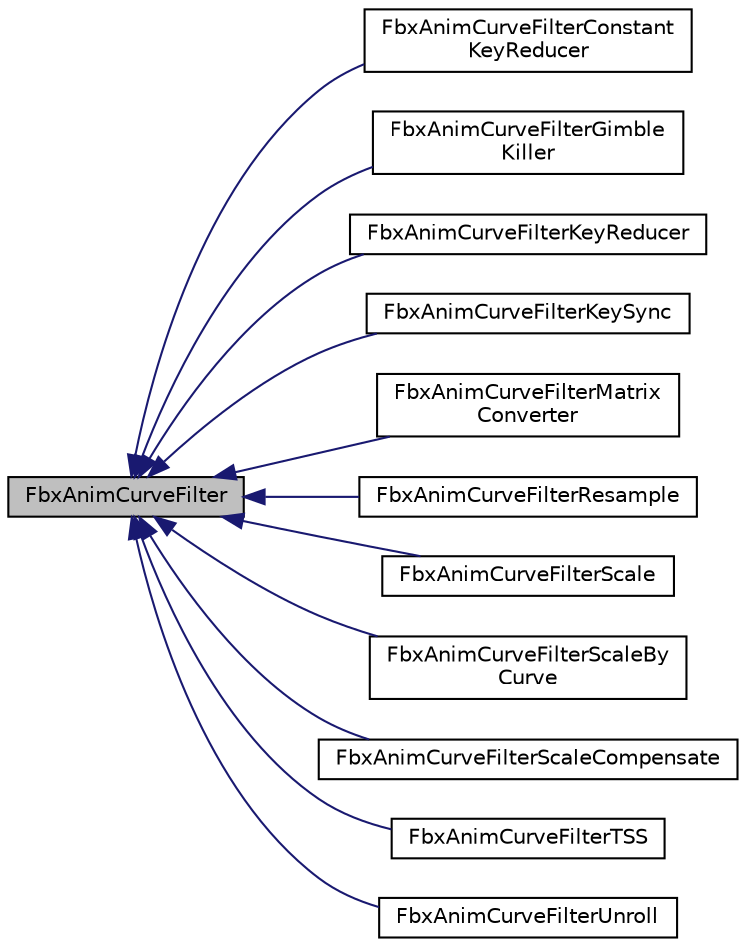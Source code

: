 digraph "FbxAnimCurveFilter"
{
  edge [fontname="Helvetica",fontsize="10",labelfontname="Helvetica",labelfontsize="10"];
  node [fontname="Helvetica",fontsize="10",shape=record];
  rankdir="LR";
  Node0 [label="FbxAnimCurveFilter",height=0.2,width=0.4,color="black", fillcolor="grey75", style="filled", fontcolor="black"];
  Node0 -> Node1 [dir="back",color="midnightblue",fontsize="10",style="solid",fontname="Helvetica"];
  Node1 [label="FbxAnimCurveFilterConstant\lKeyReducer",height=0.2,width=0.4,color="black", fillcolor="white", style="filled",URL="$class_fbx_anim_curve_filter_constant_key_reducer.html"];
  Node0 -> Node2 [dir="back",color="midnightblue",fontsize="10",style="solid",fontname="Helvetica"];
  Node2 [label="FbxAnimCurveFilterGimble\lKiller",height=0.2,width=0.4,color="black", fillcolor="white", style="filled",URL="$class_fbx_anim_curve_filter_gimble_killer.html"];
  Node0 -> Node3 [dir="back",color="midnightblue",fontsize="10",style="solid",fontname="Helvetica"];
  Node3 [label="FbxAnimCurveFilterKeyReducer",height=0.2,width=0.4,color="black", fillcolor="white", style="filled",URL="$class_fbx_anim_curve_filter_key_reducer.html"];
  Node0 -> Node4 [dir="back",color="midnightblue",fontsize="10",style="solid",fontname="Helvetica"];
  Node4 [label="FbxAnimCurveFilterKeySync",height=0.2,width=0.4,color="black", fillcolor="white", style="filled",URL="$class_fbx_anim_curve_filter_key_sync.html"];
  Node0 -> Node5 [dir="back",color="midnightblue",fontsize="10",style="solid",fontname="Helvetica"];
  Node5 [label="FbxAnimCurveFilterMatrix\lConverter",height=0.2,width=0.4,color="black", fillcolor="white", style="filled",URL="$class_fbx_anim_curve_filter_matrix_converter.html"];
  Node0 -> Node6 [dir="back",color="midnightblue",fontsize="10",style="solid",fontname="Helvetica"];
  Node6 [label="FbxAnimCurveFilterResample",height=0.2,width=0.4,color="black", fillcolor="white", style="filled",URL="$class_fbx_anim_curve_filter_resample.html"];
  Node0 -> Node7 [dir="back",color="midnightblue",fontsize="10",style="solid",fontname="Helvetica"];
  Node7 [label="FbxAnimCurveFilterScale",height=0.2,width=0.4,color="black", fillcolor="white", style="filled",URL="$class_fbx_anim_curve_filter_scale.html"];
  Node0 -> Node8 [dir="back",color="midnightblue",fontsize="10",style="solid",fontname="Helvetica"];
  Node8 [label="FbxAnimCurveFilterScaleBy\lCurve",height=0.2,width=0.4,color="black", fillcolor="white", style="filled",URL="$class_fbx_anim_curve_filter_scale_by_curve.html"];
  Node0 -> Node9 [dir="back",color="midnightblue",fontsize="10",style="solid",fontname="Helvetica"];
  Node9 [label="FbxAnimCurveFilterScaleCompensate",height=0.2,width=0.4,color="black", fillcolor="white", style="filled",URL="$class_fbx_anim_curve_filter_scale_compensate.html"];
  Node0 -> Node10 [dir="back",color="midnightblue",fontsize="10",style="solid",fontname="Helvetica"];
  Node10 [label="FbxAnimCurveFilterTSS",height=0.2,width=0.4,color="black", fillcolor="white", style="filled",URL="$class_fbx_anim_curve_filter_t_s_s.html"];
  Node0 -> Node11 [dir="back",color="midnightblue",fontsize="10",style="solid",fontname="Helvetica"];
  Node11 [label="FbxAnimCurveFilterUnroll",height=0.2,width=0.4,color="black", fillcolor="white", style="filled",URL="$class_fbx_anim_curve_filter_unroll.html"];
}
